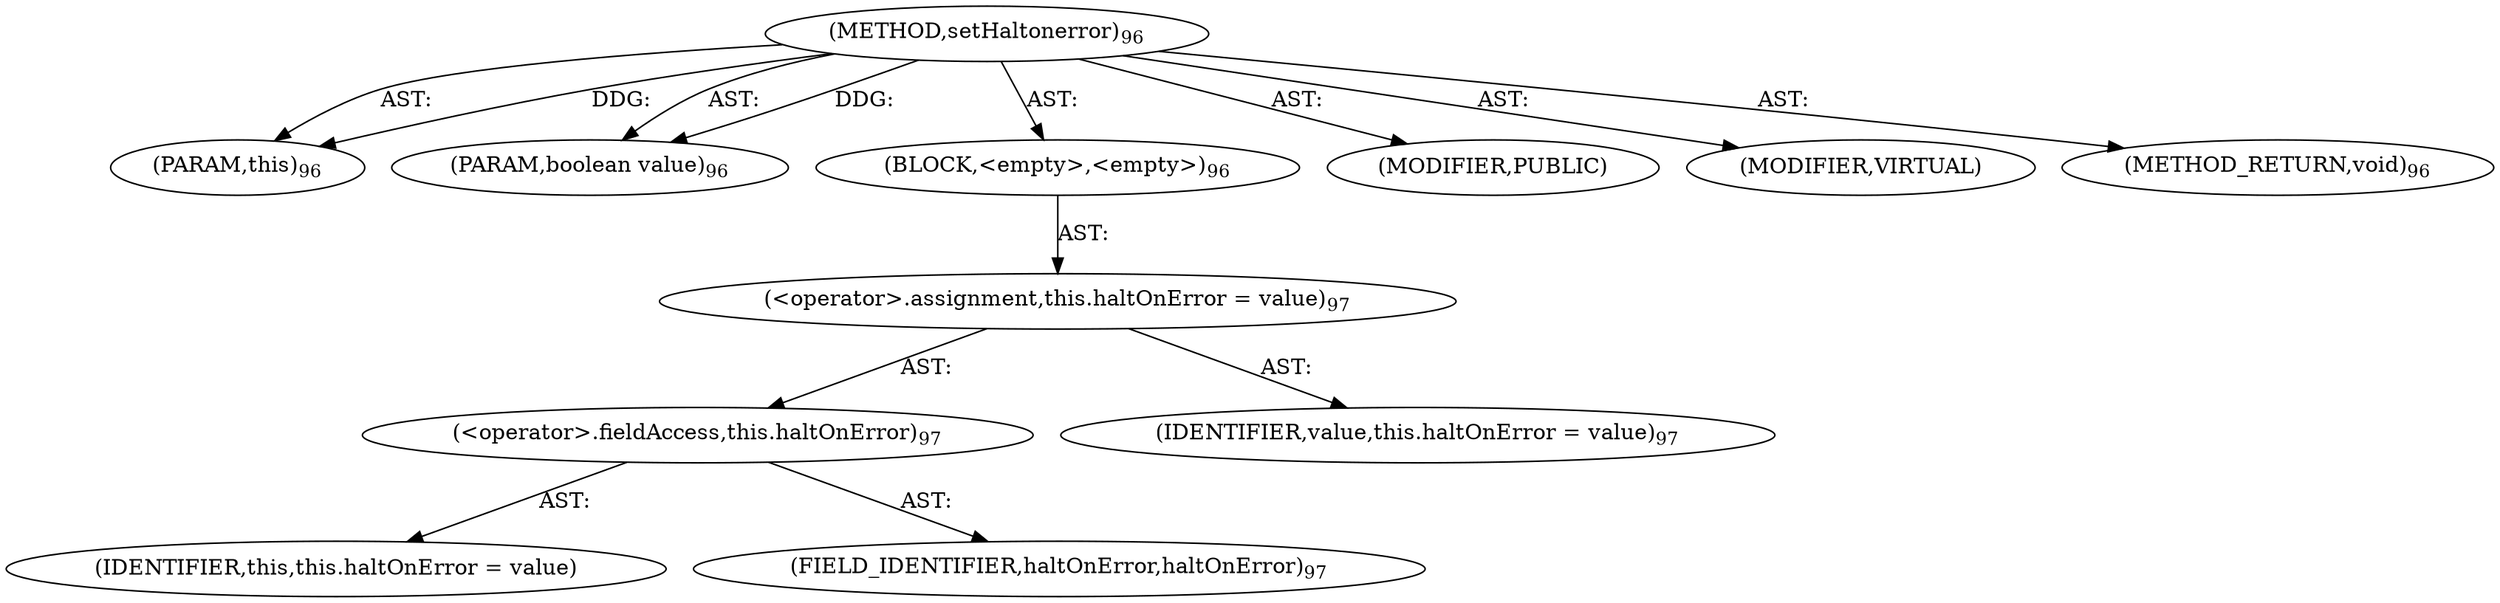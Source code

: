 digraph "setHaltonerror" {  
"111669149700" [label = <(METHOD,setHaltonerror)<SUB>96</SUB>> ]
"115964117001" [label = <(PARAM,this)<SUB>96</SUB>> ]
"115964117002" [label = <(PARAM,boolean value)<SUB>96</SUB>> ]
"25769803780" [label = <(BLOCK,&lt;empty&gt;,&lt;empty&gt;)<SUB>96</SUB>> ]
"30064771078" [label = <(&lt;operator&gt;.assignment,this.haltOnError = value)<SUB>97</SUB>> ]
"30064771079" [label = <(&lt;operator&gt;.fieldAccess,this.haltOnError)<SUB>97</SUB>> ]
"68719476745" [label = <(IDENTIFIER,this,this.haltOnError = value)> ]
"55834574852" [label = <(FIELD_IDENTIFIER,haltOnError,haltOnError)<SUB>97</SUB>> ]
"68719476746" [label = <(IDENTIFIER,value,this.haltOnError = value)<SUB>97</SUB>> ]
"133143986194" [label = <(MODIFIER,PUBLIC)> ]
"133143986195" [label = <(MODIFIER,VIRTUAL)> ]
"128849018884" [label = <(METHOD_RETURN,void)<SUB>96</SUB>> ]
  "111669149700" -> "115964117001"  [ label = "AST: "] 
  "111669149700" -> "115964117002"  [ label = "AST: "] 
  "111669149700" -> "25769803780"  [ label = "AST: "] 
  "111669149700" -> "133143986194"  [ label = "AST: "] 
  "111669149700" -> "133143986195"  [ label = "AST: "] 
  "111669149700" -> "128849018884"  [ label = "AST: "] 
  "25769803780" -> "30064771078"  [ label = "AST: "] 
  "30064771078" -> "30064771079"  [ label = "AST: "] 
  "30064771078" -> "68719476746"  [ label = "AST: "] 
  "30064771079" -> "68719476745"  [ label = "AST: "] 
  "30064771079" -> "55834574852"  [ label = "AST: "] 
  "111669149700" -> "115964117001"  [ label = "DDG: "] 
  "111669149700" -> "115964117002"  [ label = "DDG: "] 
}
